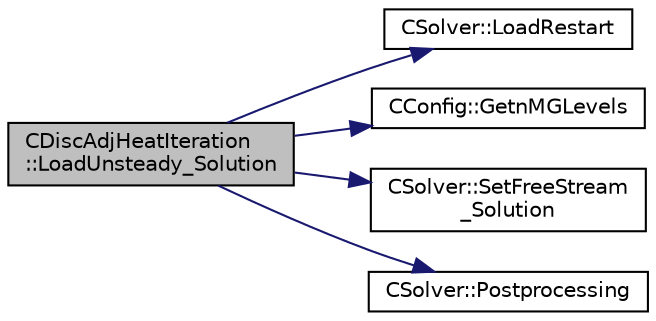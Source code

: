 digraph "CDiscAdjHeatIteration::LoadUnsteady_Solution"
{
  edge [fontname="Helvetica",fontsize="10",labelfontname="Helvetica",labelfontsize="10"];
  node [fontname="Helvetica",fontsize="10",shape=record];
  rankdir="LR";
  Node10 [label="CDiscAdjHeatIteration\l::LoadUnsteady_Solution",height=0.2,width=0.4,color="black", fillcolor="grey75", style="filled", fontcolor="black"];
  Node10 -> Node11 [color="midnightblue",fontsize="10",style="solid",fontname="Helvetica"];
  Node11 [label="CSolver::LoadRestart",height=0.2,width=0.4,color="black", fillcolor="white", style="filled",URL="$class_c_solver.html#a61c87a4ff51926361e18797c49204e72",tooltip="A virtual member. "];
  Node10 -> Node12 [color="midnightblue",fontsize="10",style="solid",fontname="Helvetica"];
  Node12 [label="CConfig::GetnMGLevels",height=0.2,width=0.4,color="black", fillcolor="white", style="filled",URL="$class_c_config.html#aea7f78497a5cd863bd065391232329fd",tooltip="Get the number of multigrid levels. "];
  Node10 -> Node13 [color="midnightblue",fontsize="10",style="solid",fontname="Helvetica"];
  Node13 [label="CSolver::SetFreeStream\l_Solution",height=0.2,width=0.4,color="black", fillcolor="white", style="filled",URL="$class_c_solver.html#a4bc8bb39473a7a584e76067e86ed90d3",tooltip="A virtual member. "];
  Node10 -> Node14 [color="midnightblue",fontsize="10",style="solid",fontname="Helvetica"];
  Node14 [label="CSolver::Postprocessing",height=0.2,width=0.4,color="black", fillcolor="white", style="filled",URL="$class_c_solver.html#a4417611bfa1a44467e40f47025e2a573",tooltip="A virtual member. "];
}
